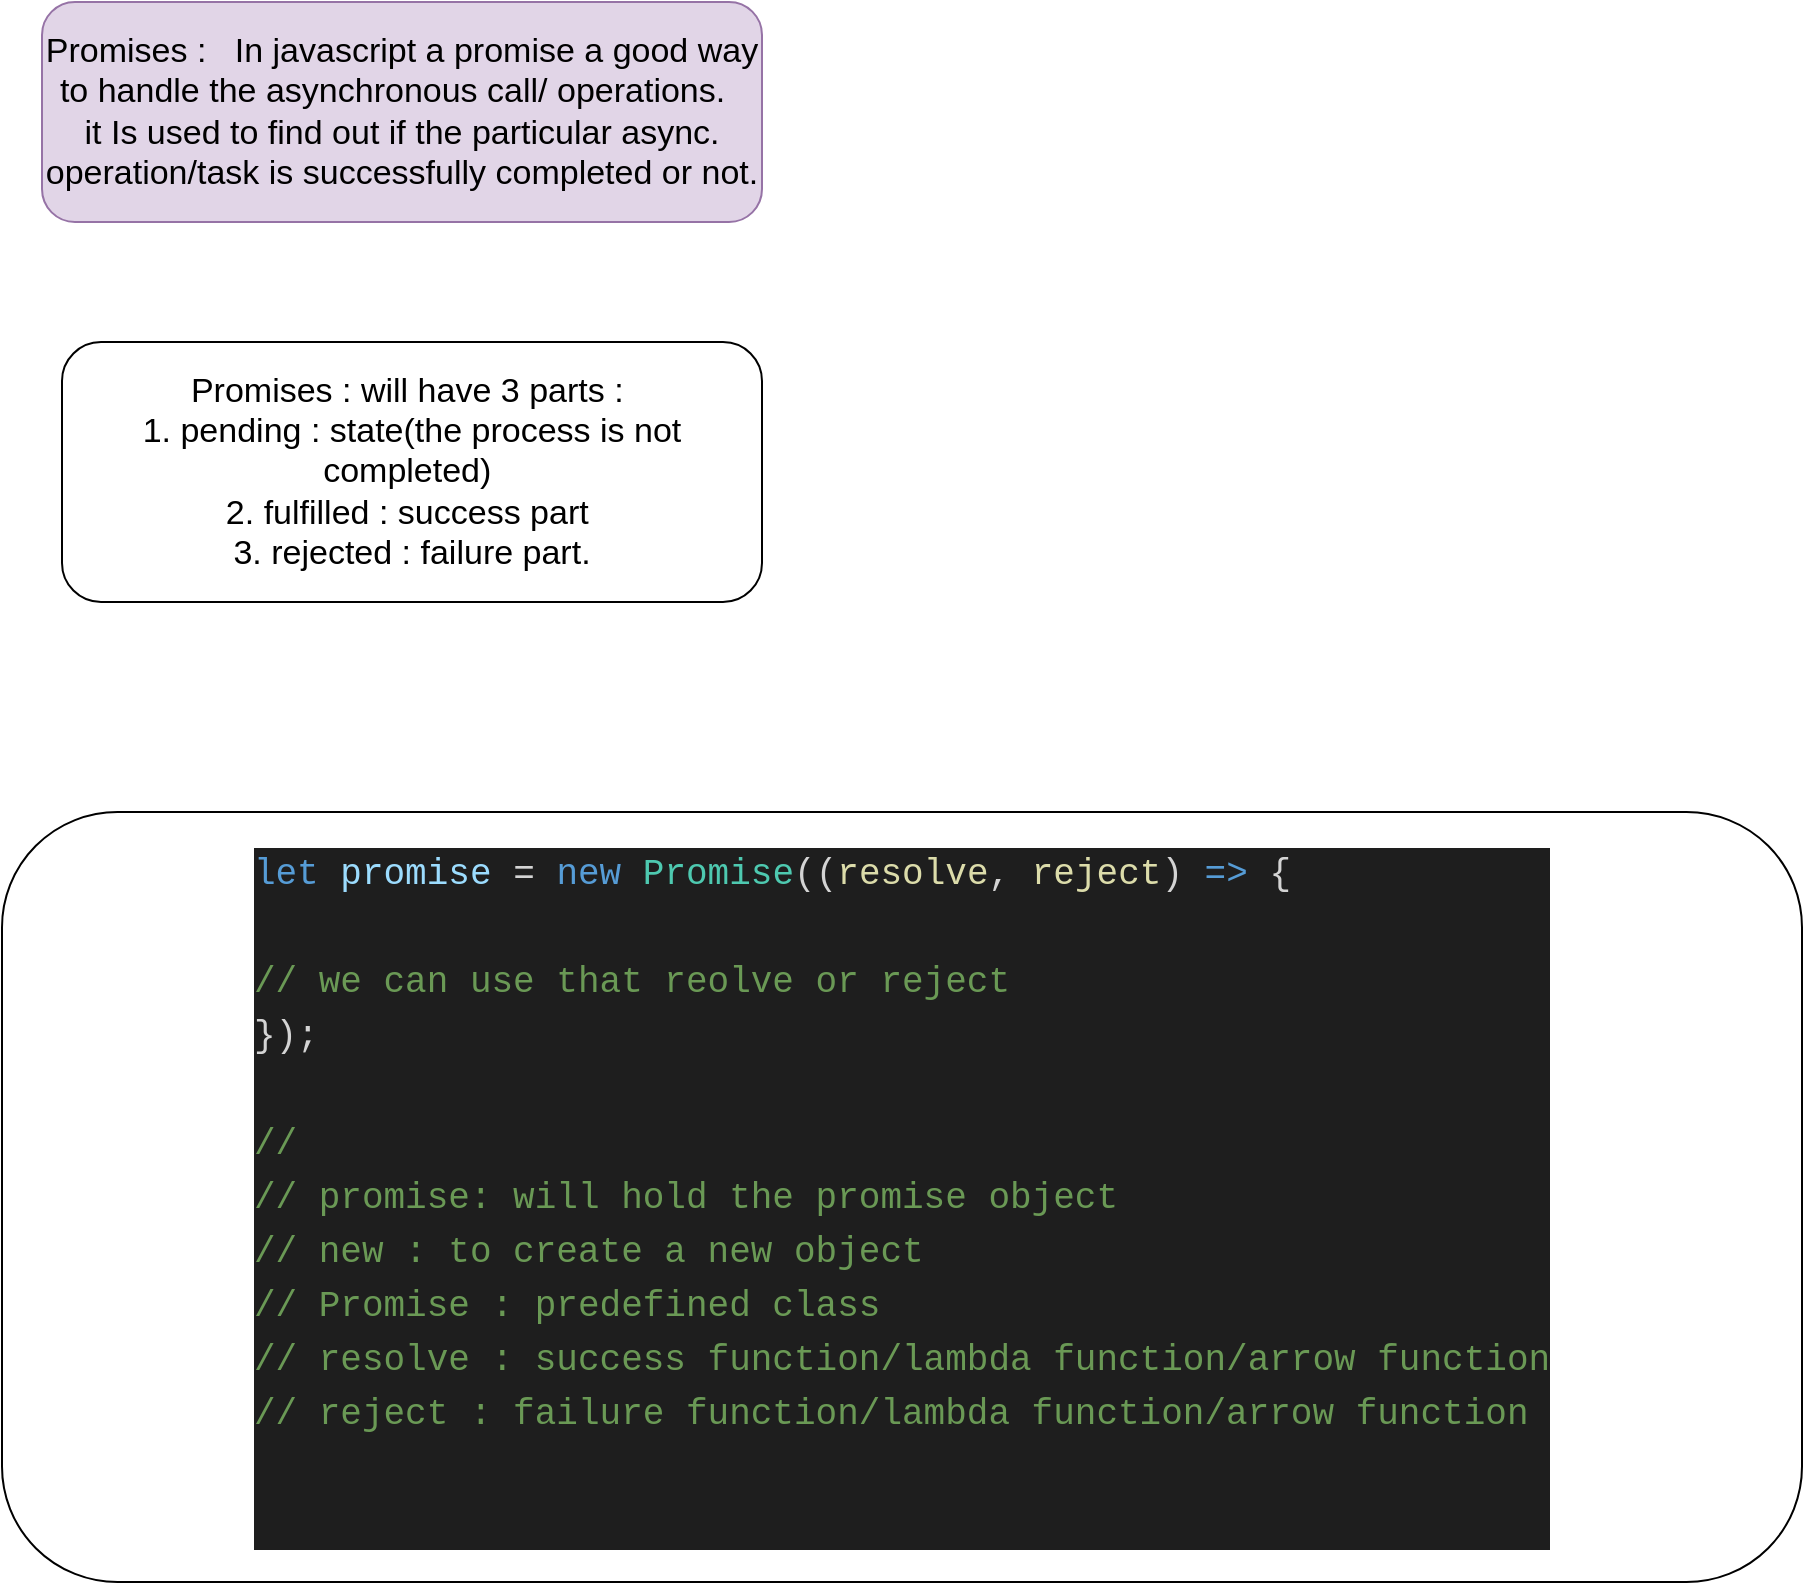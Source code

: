 <mxfile version="20.4.0" type="github"><diagram id="8G9qnGCUSb7MVIT7oF8v" name="Page-1"><mxGraphModel dx="1426" dy="853" grid="1" gridSize="10" guides="1" tooltips="1" connect="1" arrows="1" fold="1" page="1" pageScale="1" pageWidth="827" pageHeight="1169" math="0" shadow="0"><root><mxCell id="0"/><mxCell id="1" parent="0"/><mxCell id="U9m_UCAYrLHV1s0sOvwK-1" value="Promises : &amp;nbsp; In javascript a promise a good way to handle the asynchronous call/ operations. &amp;nbsp;&lt;br style=&quot;font-size: 17px;&quot;&gt;it Is used to find out if the particular async. operation/task is successfully completed or not." style="rounded=1;whiteSpace=wrap;html=1;fontSize=17;fillColor=#e1d5e7;strokeColor=#9673a6;" vertex="1" parent="1"><mxGeometry x="190" y="150" width="360" height="110" as="geometry"/></mxCell><mxCell id="U9m_UCAYrLHV1s0sOvwK-2" value="Promises : will have 3 parts :&amp;nbsp;&lt;br&gt;1. pending : state(the process is not completed)&amp;nbsp;&lt;br&gt;2. fulfilled : success part&amp;nbsp;&lt;br&gt;3. rejected : failure part." style="rounded=1;whiteSpace=wrap;html=1;fontSize=17;" vertex="1" parent="1"><mxGeometry x="200" y="320" width="350" height="130" as="geometry"/></mxCell><mxCell id="U9m_UCAYrLHV1s0sOvwK-3" value="&lt;div style=&quot;font-style: normal; font-variant-caps: normal; font-weight: normal; letter-spacing: normal; text-align: start; text-indent: 0px; text-transform: none; word-spacing: 0px; -webkit-text-stroke-width: 0px; text-decoration: none; color: rgb(212, 212, 212); background-color: rgb(30, 30, 30); font-family: Menlo, Monaco, &amp;quot;Courier New&amp;quot;, monospace; font-size: 18px; line-height: 27px;&quot;&gt;&lt;div&gt;&lt;span style=&quot;color: rgb(86, 156, 214);&quot;&gt;let&lt;/span&gt;&lt;span style=&quot;color: rgb(212, 212, 212);&quot;&gt; &lt;/span&gt;&lt;span style=&quot;color: rgb(156, 220, 254);&quot;&gt;promise&lt;/span&gt;&lt;span style=&quot;color: rgb(212, 212, 212);&quot;&gt; = &lt;/span&gt;&lt;span style=&quot;color: rgb(86, 156, 214);&quot;&gt;new&lt;/span&gt;&lt;span style=&quot;color: rgb(212, 212, 212);&quot;&gt; &lt;/span&gt;&lt;span style=&quot;color: rgb(78, 201, 176);&quot;&gt;Promise&lt;/span&gt;&lt;span style=&quot;color: rgb(212, 212, 212);&quot;&gt;((&lt;/span&gt;&lt;span style=&quot;color: rgb(220, 220, 170);&quot;&gt;resolve&lt;/span&gt;&lt;span style=&quot;color: rgb(212, 212, 212);&quot;&gt;, &lt;/span&gt;&lt;span style=&quot;color: rgb(220, 220, 170);&quot;&gt;reject&lt;/span&gt;&lt;span style=&quot;color: rgb(212, 212, 212);&quot;&gt;) &lt;/span&gt;&lt;span style=&quot;color: rgb(86, 156, 214);&quot;&gt;=&amp;gt;&lt;/span&gt;&lt;span style=&quot;color: rgb(212, 212, 212);&quot;&gt; {&lt;/span&gt;&lt;/div&gt;&lt;br&gt;&lt;div&gt;&lt;span style=&quot;color: rgb(212, 212, 212);&quot;&gt;    &lt;/span&gt;&lt;span style=&quot;color: rgb(106, 153, 85);&quot;&gt;// we can use that reolve or reject&lt;/span&gt;&lt;/div&gt;&lt;div&gt;&lt;span style=&quot;color: rgb(212, 212, 212);&quot;&gt;});&lt;/span&gt;&lt;/div&gt;&lt;br&gt;&lt;div&gt;&lt;span style=&quot;color: rgb(106, 153, 85);&quot;&gt;//  &lt;/span&gt;&lt;/div&gt;&lt;div&gt;&lt;span style=&quot;color: rgb(106, 153, 85);&quot;&gt;// promise: will hold the promise object&lt;/span&gt;&lt;/div&gt;&lt;div&gt;&lt;span style=&quot;color: rgb(106, 153, 85);&quot;&gt;// new : to create a new object&lt;/span&gt;&lt;/div&gt;&lt;div&gt;&lt;span style=&quot;color: rgb(106, 153, 85);&quot;&gt;// Promise : predefined class&lt;/span&gt;&lt;/div&gt;&lt;div&gt;&lt;span style=&quot;color: rgb(106, 153, 85);&quot;&gt;// resolve : success function/lambda function/arrow function&lt;/span&gt;&lt;/div&gt;&lt;div&gt;&lt;span style=&quot;color: rgb(106, 153, 85);&quot;&gt;// reject : failure function/lambda function/arrow function&lt;/span&gt;&lt;/div&gt;&lt;br&gt;&lt;br&gt;&lt;/div&gt;" style="rounded=1;whiteSpace=wrap;html=1;fontSize=17;" vertex="1" parent="1"><mxGeometry x="170" y="555" width="900" height="385" as="geometry"/></mxCell></root></mxGraphModel></diagram></mxfile>